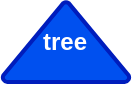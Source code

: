 <mxfile version="13.6.5">
    <diagram id="OvUeN1fUbP1yOYvhclIw" name="Page-1">
        <mxGraphModel dx="992" dy="389" grid="1" gridSize="10" guides="1" tooltips="1" connect="1" arrows="1" fold="1" page="1" pageScale="1" pageWidth="850" pageHeight="1100" math="0" shadow="0">
            <root>
                <mxCell id="0"/>
                <mxCell id="1" parent="0"/>
                <mxCell id="5" value="tree" style="strokeWidth=2;html=1;shape=mxgraph.flowchart.extract_or_measurement;whiteSpace=wrap;fillColor=#0050ef;strokeColor=#001DBC;fontColor=#ffffff;fontStyle=1" parent="1" vertex="1">
                    <mxGeometry x="258.33" y="180" width="63.33" height="40" as="geometry"/>
                </mxCell>
            </root>
        </mxGraphModel>
    </diagram>
</mxfile>